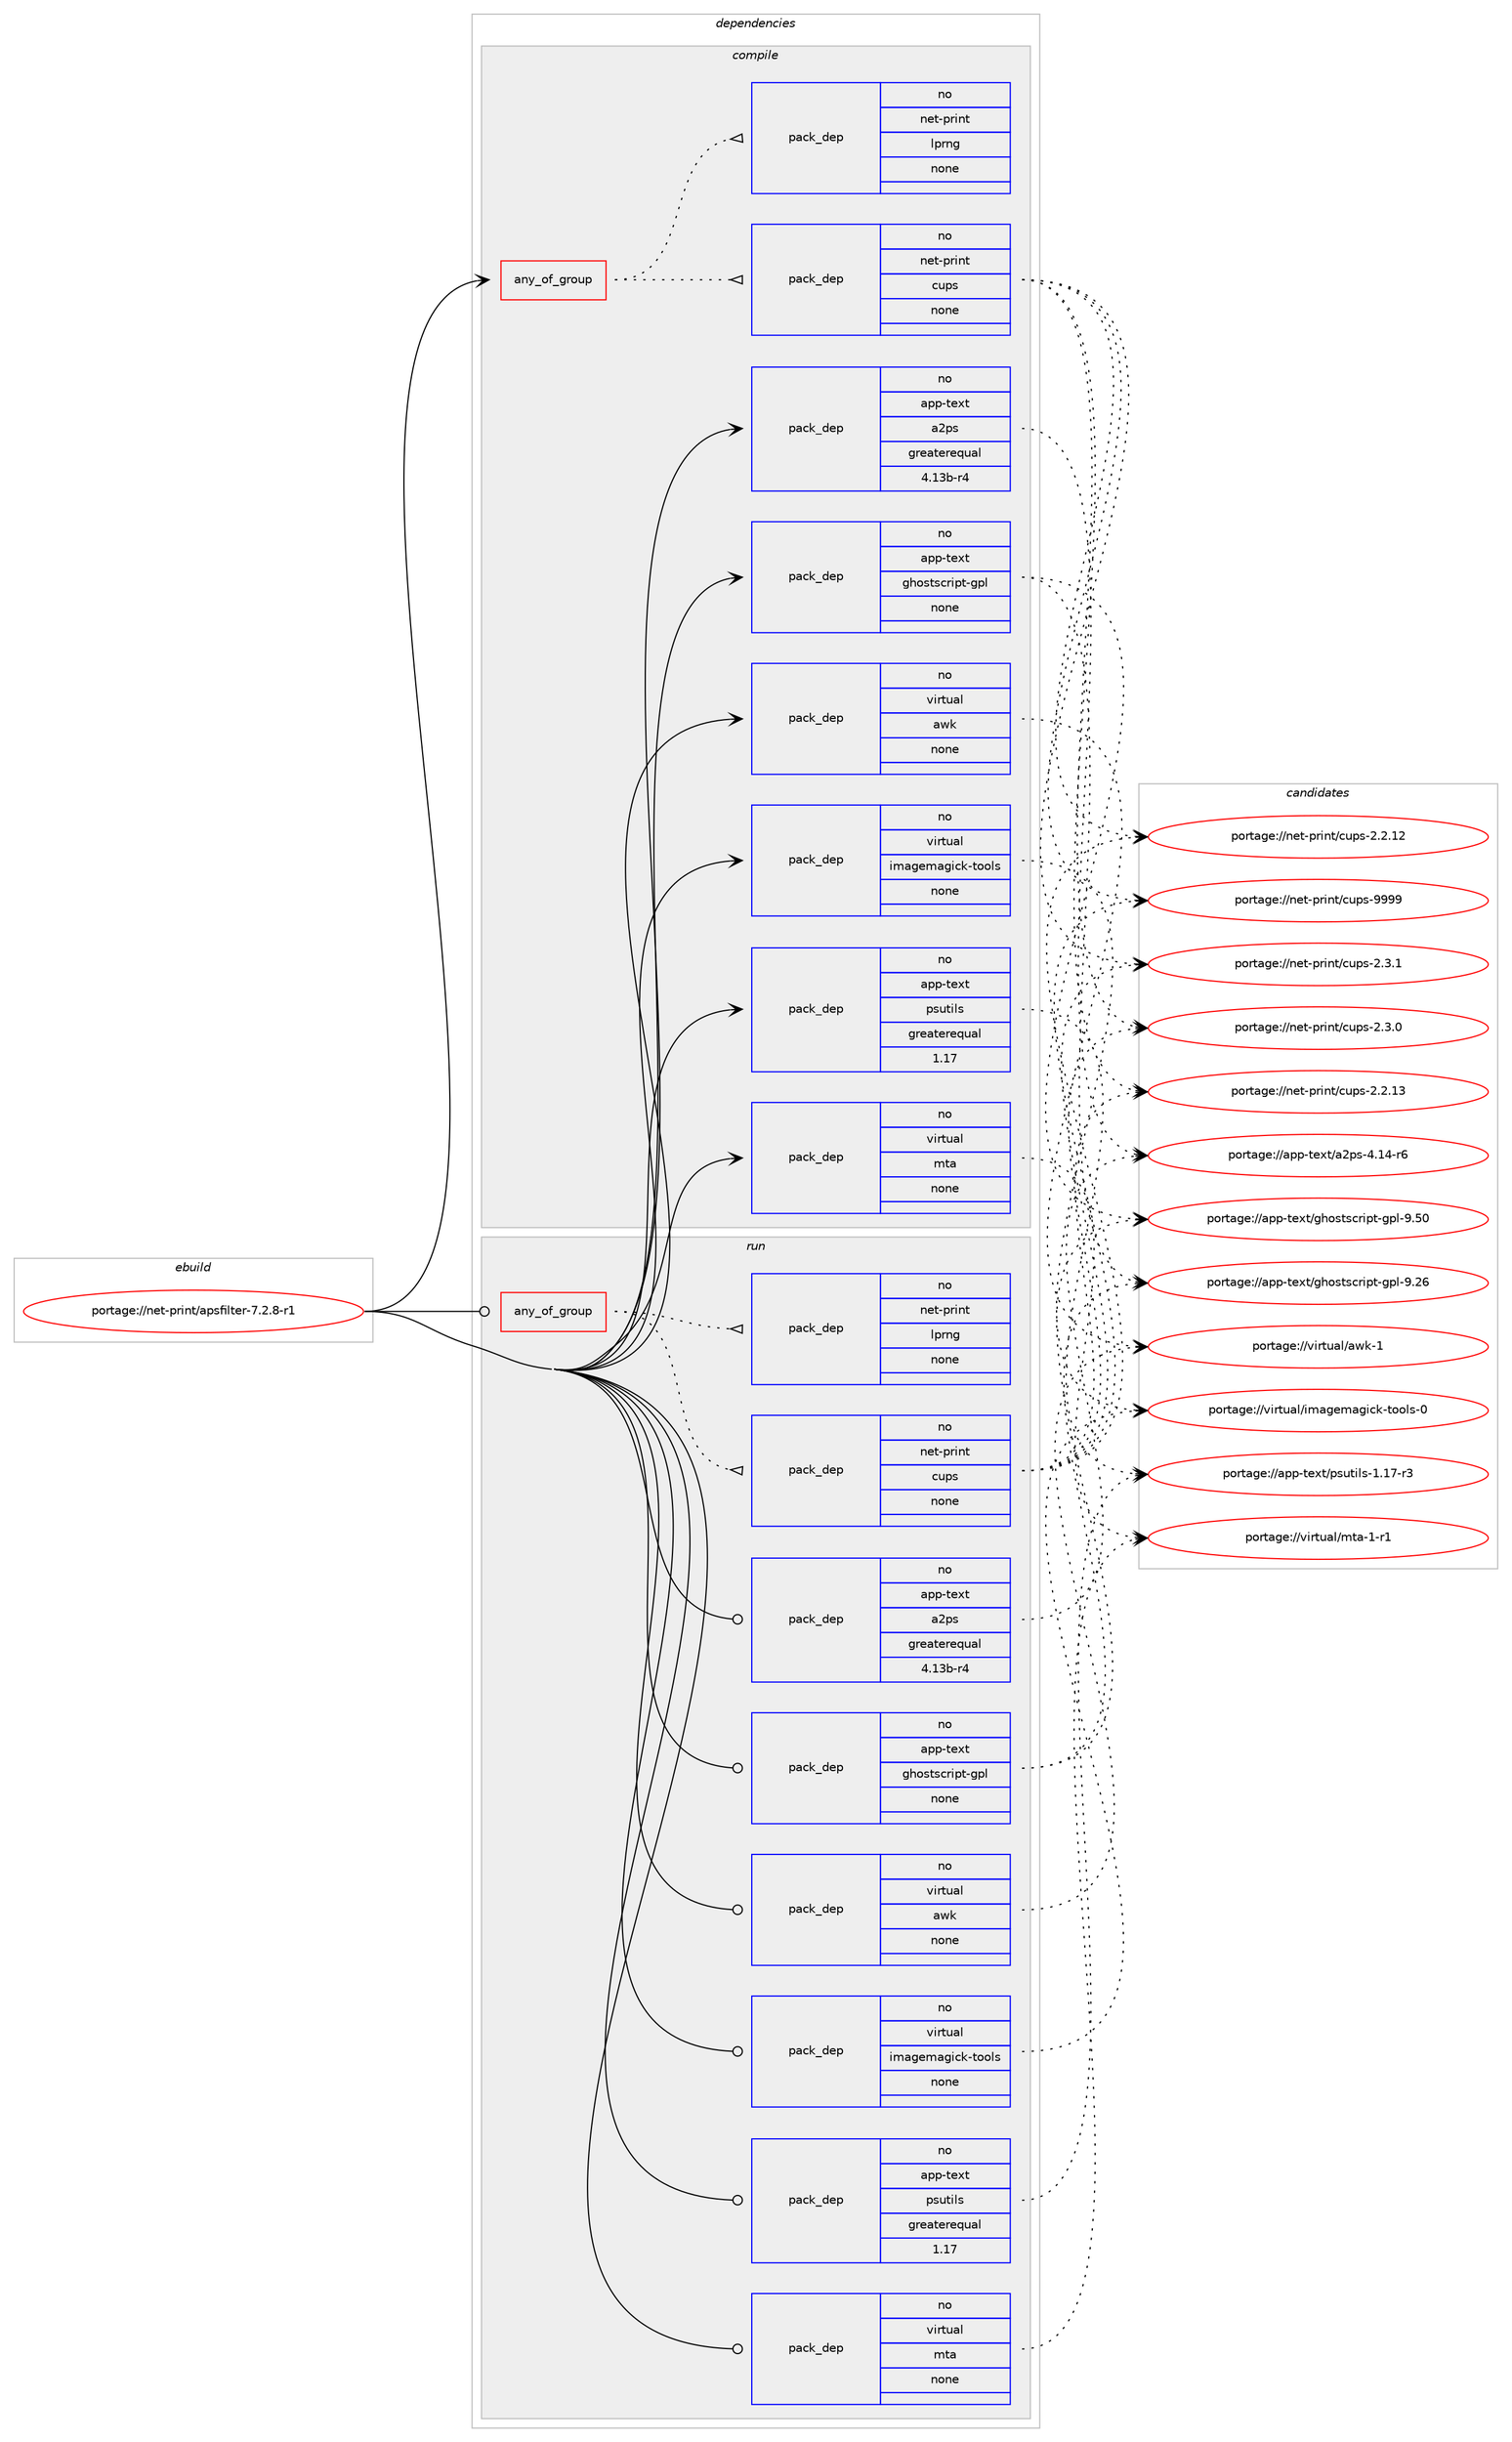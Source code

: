 digraph prolog {

# *************
# Graph options
# *************

newrank=true;
concentrate=true;
compound=true;
graph [rankdir=LR,fontname=Helvetica,fontsize=10,ranksep=1.5];#, ranksep=2.5, nodesep=0.2];
edge  [arrowhead=vee];
node  [fontname=Helvetica,fontsize=10];

# **********
# The ebuild
# **********

subgraph cluster_leftcol {
color=gray;
rank=same;
label=<<i>ebuild</i>>;
id [label="portage://net-print/apsfilter-7.2.8-r1", color=red, width=4, href="../net-print/apsfilter-7.2.8-r1.svg"];
}

# ****************
# The dependencies
# ****************

subgraph cluster_midcol {
color=gray;
label=<<i>dependencies</i>>;
subgraph cluster_compile {
fillcolor="#eeeeee";
style=filled;
label=<<i>compile</i>>;
subgraph any1377 {
dependency73479 [label=<<TABLE BORDER="0" CELLBORDER="1" CELLSPACING="0" CELLPADDING="4"><TR><TD CELLPADDING="10">any_of_group</TD></TR></TABLE>>, shape=none, color=red];subgraph pack57029 {
dependency73480 [label=<<TABLE BORDER="0" CELLBORDER="1" CELLSPACING="0" CELLPADDING="4" WIDTH="220"><TR><TD ROWSPAN="6" CELLPADDING="30">pack_dep</TD></TR><TR><TD WIDTH="110">no</TD></TR><TR><TD>net-print</TD></TR><TR><TD>cups</TD></TR><TR><TD>none</TD></TR><TR><TD></TD></TR></TABLE>>, shape=none, color=blue];
}
dependency73479:e -> dependency73480:w [weight=20,style="dotted",arrowhead="oinv"];
subgraph pack57030 {
dependency73481 [label=<<TABLE BORDER="0" CELLBORDER="1" CELLSPACING="0" CELLPADDING="4" WIDTH="220"><TR><TD ROWSPAN="6" CELLPADDING="30">pack_dep</TD></TR><TR><TD WIDTH="110">no</TD></TR><TR><TD>net-print</TD></TR><TR><TD>lprng</TD></TR><TR><TD>none</TD></TR><TR><TD></TD></TR></TABLE>>, shape=none, color=blue];
}
dependency73479:e -> dependency73481:w [weight=20,style="dotted",arrowhead="oinv"];
}
id:e -> dependency73479:w [weight=20,style="solid",arrowhead="vee"];
subgraph pack57031 {
dependency73482 [label=<<TABLE BORDER="0" CELLBORDER="1" CELLSPACING="0" CELLPADDING="4" WIDTH="220"><TR><TD ROWSPAN="6" CELLPADDING="30">pack_dep</TD></TR><TR><TD WIDTH="110">no</TD></TR><TR><TD>app-text</TD></TR><TR><TD>a2ps</TD></TR><TR><TD>greaterequal</TD></TR><TR><TD>4.13b-r4</TD></TR></TABLE>>, shape=none, color=blue];
}
id:e -> dependency73482:w [weight=20,style="solid",arrowhead="vee"];
subgraph pack57032 {
dependency73483 [label=<<TABLE BORDER="0" CELLBORDER="1" CELLSPACING="0" CELLPADDING="4" WIDTH="220"><TR><TD ROWSPAN="6" CELLPADDING="30">pack_dep</TD></TR><TR><TD WIDTH="110">no</TD></TR><TR><TD>app-text</TD></TR><TR><TD>ghostscript-gpl</TD></TR><TR><TD>none</TD></TR><TR><TD></TD></TR></TABLE>>, shape=none, color=blue];
}
id:e -> dependency73483:w [weight=20,style="solid",arrowhead="vee"];
subgraph pack57033 {
dependency73484 [label=<<TABLE BORDER="0" CELLBORDER="1" CELLSPACING="0" CELLPADDING="4" WIDTH="220"><TR><TD ROWSPAN="6" CELLPADDING="30">pack_dep</TD></TR><TR><TD WIDTH="110">no</TD></TR><TR><TD>app-text</TD></TR><TR><TD>psutils</TD></TR><TR><TD>greaterequal</TD></TR><TR><TD>1.17</TD></TR></TABLE>>, shape=none, color=blue];
}
id:e -> dependency73484:w [weight=20,style="solid",arrowhead="vee"];
subgraph pack57034 {
dependency73485 [label=<<TABLE BORDER="0" CELLBORDER="1" CELLSPACING="0" CELLPADDING="4" WIDTH="220"><TR><TD ROWSPAN="6" CELLPADDING="30">pack_dep</TD></TR><TR><TD WIDTH="110">no</TD></TR><TR><TD>virtual</TD></TR><TR><TD>awk</TD></TR><TR><TD>none</TD></TR><TR><TD></TD></TR></TABLE>>, shape=none, color=blue];
}
id:e -> dependency73485:w [weight=20,style="solid",arrowhead="vee"];
subgraph pack57035 {
dependency73486 [label=<<TABLE BORDER="0" CELLBORDER="1" CELLSPACING="0" CELLPADDING="4" WIDTH="220"><TR><TD ROWSPAN="6" CELLPADDING="30">pack_dep</TD></TR><TR><TD WIDTH="110">no</TD></TR><TR><TD>virtual</TD></TR><TR><TD>imagemagick-tools</TD></TR><TR><TD>none</TD></TR><TR><TD></TD></TR></TABLE>>, shape=none, color=blue];
}
id:e -> dependency73486:w [weight=20,style="solid",arrowhead="vee"];
subgraph pack57036 {
dependency73487 [label=<<TABLE BORDER="0" CELLBORDER="1" CELLSPACING="0" CELLPADDING="4" WIDTH="220"><TR><TD ROWSPAN="6" CELLPADDING="30">pack_dep</TD></TR><TR><TD WIDTH="110">no</TD></TR><TR><TD>virtual</TD></TR><TR><TD>mta</TD></TR><TR><TD>none</TD></TR><TR><TD></TD></TR></TABLE>>, shape=none, color=blue];
}
id:e -> dependency73487:w [weight=20,style="solid",arrowhead="vee"];
}
subgraph cluster_compileandrun {
fillcolor="#eeeeee";
style=filled;
label=<<i>compile and run</i>>;
}
subgraph cluster_run {
fillcolor="#eeeeee";
style=filled;
label=<<i>run</i>>;
subgraph any1378 {
dependency73488 [label=<<TABLE BORDER="0" CELLBORDER="1" CELLSPACING="0" CELLPADDING="4"><TR><TD CELLPADDING="10">any_of_group</TD></TR></TABLE>>, shape=none, color=red];subgraph pack57037 {
dependency73489 [label=<<TABLE BORDER="0" CELLBORDER="1" CELLSPACING="0" CELLPADDING="4" WIDTH="220"><TR><TD ROWSPAN="6" CELLPADDING="30">pack_dep</TD></TR><TR><TD WIDTH="110">no</TD></TR><TR><TD>net-print</TD></TR><TR><TD>cups</TD></TR><TR><TD>none</TD></TR><TR><TD></TD></TR></TABLE>>, shape=none, color=blue];
}
dependency73488:e -> dependency73489:w [weight=20,style="dotted",arrowhead="oinv"];
subgraph pack57038 {
dependency73490 [label=<<TABLE BORDER="0" CELLBORDER="1" CELLSPACING="0" CELLPADDING="4" WIDTH="220"><TR><TD ROWSPAN="6" CELLPADDING="30">pack_dep</TD></TR><TR><TD WIDTH="110">no</TD></TR><TR><TD>net-print</TD></TR><TR><TD>lprng</TD></TR><TR><TD>none</TD></TR><TR><TD></TD></TR></TABLE>>, shape=none, color=blue];
}
dependency73488:e -> dependency73490:w [weight=20,style="dotted",arrowhead="oinv"];
}
id:e -> dependency73488:w [weight=20,style="solid",arrowhead="odot"];
subgraph pack57039 {
dependency73491 [label=<<TABLE BORDER="0" CELLBORDER="1" CELLSPACING="0" CELLPADDING="4" WIDTH="220"><TR><TD ROWSPAN="6" CELLPADDING="30">pack_dep</TD></TR><TR><TD WIDTH="110">no</TD></TR><TR><TD>app-text</TD></TR><TR><TD>a2ps</TD></TR><TR><TD>greaterequal</TD></TR><TR><TD>4.13b-r4</TD></TR></TABLE>>, shape=none, color=blue];
}
id:e -> dependency73491:w [weight=20,style="solid",arrowhead="odot"];
subgraph pack57040 {
dependency73492 [label=<<TABLE BORDER="0" CELLBORDER="1" CELLSPACING="0" CELLPADDING="4" WIDTH="220"><TR><TD ROWSPAN="6" CELLPADDING="30">pack_dep</TD></TR><TR><TD WIDTH="110">no</TD></TR><TR><TD>app-text</TD></TR><TR><TD>ghostscript-gpl</TD></TR><TR><TD>none</TD></TR><TR><TD></TD></TR></TABLE>>, shape=none, color=blue];
}
id:e -> dependency73492:w [weight=20,style="solid",arrowhead="odot"];
subgraph pack57041 {
dependency73493 [label=<<TABLE BORDER="0" CELLBORDER="1" CELLSPACING="0" CELLPADDING="4" WIDTH="220"><TR><TD ROWSPAN="6" CELLPADDING="30">pack_dep</TD></TR><TR><TD WIDTH="110">no</TD></TR><TR><TD>app-text</TD></TR><TR><TD>psutils</TD></TR><TR><TD>greaterequal</TD></TR><TR><TD>1.17</TD></TR></TABLE>>, shape=none, color=blue];
}
id:e -> dependency73493:w [weight=20,style="solid",arrowhead="odot"];
subgraph pack57042 {
dependency73494 [label=<<TABLE BORDER="0" CELLBORDER="1" CELLSPACING="0" CELLPADDING="4" WIDTH="220"><TR><TD ROWSPAN="6" CELLPADDING="30">pack_dep</TD></TR><TR><TD WIDTH="110">no</TD></TR><TR><TD>virtual</TD></TR><TR><TD>awk</TD></TR><TR><TD>none</TD></TR><TR><TD></TD></TR></TABLE>>, shape=none, color=blue];
}
id:e -> dependency73494:w [weight=20,style="solid",arrowhead="odot"];
subgraph pack57043 {
dependency73495 [label=<<TABLE BORDER="0" CELLBORDER="1" CELLSPACING="0" CELLPADDING="4" WIDTH="220"><TR><TD ROWSPAN="6" CELLPADDING="30">pack_dep</TD></TR><TR><TD WIDTH="110">no</TD></TR><TR><TD>virtual</TD></TR><TR><TD>imagemagick-tools</TD></TR><TR><TD>none</TD></TR><TR><TD></TD></TR></TABLE>>, shape=none, color=blue];
}
id:e -> dependency73495:w [weight=20,style="solid",arrowhead="odot"];
subgraph pack57044 {
dependency73496 [label=<<TABLE BORDER="0" CELLBORDER="1" CELLSPACING="0" CELLPADDING="4" WIDTH="220"><TR><TD ROWSPAN="6" CELLPADDING="30">pack_dep</TD></TR><TR><TD WIDTH="110">no</TD></TR><TR><TD>virtual</TD></TR><TR><TD>mta</TD></TR><TR><TD>none</TD></TR><TR><TD></TD></TR></TABLE>>, shape=none, color=blue];
}
id:e -> dependency73496:w [weight=20,style="solid",arrowhead="odot"];
}
}

# **************
# The candidates
# **************

subgraph cluster_choices {
rank=same;
color=gray;
label=<<i>candidates</i>>;

subgraph choice57029 {
color=black;
nodesep=1;
choice1101011164511211410511011647991171121154557575757 [label="portage://net-print/cups-9999", color=red, width=4,href="../net-print/cups-9999.svg"];
choice110101116451121141051101164799117112115455046514649 [label="portage://net-print/cups-2.3.1", color=red, width=4,href="../net-print/cups-2.3.1.svg"];
choice110101116451121141051101164799117112115455046514648 [label="portage://net-print/cups-2.3.0", color=red, width=4,href="../net-print/cups-2.3.0.svg"];
choice11010111645112114105110116479911711211545504650464951 [label="portage://net-print/cups-2.2.13", color=red, width=4,href="../net-print/cups-2.2.13.svg"];
choice11010111645112114105110116479911711211545504650464950 [label="portage://net-print/cups-2.2.12", color=red, width=4,href="../net-print/cups-2.2.12.svg"];
dependency73480:e -> choice1101011164511211410511011647991171121154557575757:w [style=dotted,weight="100"];
dependency73480:e -> choice110101116451121141051101164799117112115455046514649:w [style=dotted,weight="100"];
dependency73480:e -> choice110101116451121141051101164799117112115455046514648:w [style=dotted,weight="100"];
dependency73480:e -> choice11010111645112114105110116479911711211545504650464951:w [style=dotted,weight="100"];
dependency73480:e -> choice11010111645112114105110116479911711211545504650464950:w [style=dotted,weight="100"];
}
subgraph choice57030 {
color=black;
nodesep=1;
}
subgraph choice57031 {
color=black;
nodesep=1;
choice971121124511610112011647975011211545524649524511454 [label="portage://app-text/a2ps-4.14-r6", color=red, width=4,href="../app-text/a2ps-4.14-r6.svg"];
dependency73482:e -> choice971121124511610112011647975011211545524649524511454:w [style=dotted,weight="100"];
}
subgraph choice57032 {
color=black;
nodesep=1;
choice97112112451161011201164710310411111511611599114105112116451031121084557465348 [label="portage://app-text/ghostscript-gpl-9.50", color=red, width=4,href="../app-text/ghostscript-gpl-9.50.svg"];
choice97112112451161011201164710310411111511611599114105112116451031121084557465054 [label="portage://app-text/ghostscript-gpl-9.26", color=red, width=4,href="../app-text/ghostscript-gpl-9.26.svg"];
dependency73483:e -> choice97112112451161011201164710310411111511611599114105112116451031121084557465348:w [style=dotted,weight="100"];
dependency73483:e -> choice97112112451161011201164710310411111511611599114105112116451031121084557465054:w [style=dotted,weight="100"];
}
subgraph choice57033 {
color=black;
nodesep=1;
choice97112112451161011201164711211511711610510811545494649554511451 [label="portage://app-text/psutils-1.17-r3", color=red, width=4,href="../app-text/psutils-1.17-r3.svg"];
dependency73484:e -> choice97112112451161011201164711211511711610510811545494649554511451:w [style=dotted,weight="100"];
}
subgraph choice57034 {
color=black;
nodesep=1;
choice1181051141161179710847971191074549 [label="portage://virtual/awk-1", color=red, width=4,href="../virtual/awk-1.svg"];
dependency73485:e -> choice1181051141161179710847971191074549:w [style=dotted,weight="100"];
}
subgraph choice57035 {
color=black;
nodesep=1;
choice1181051141161179710847105109971031011099710310599107451161111111081154548 [label="portage://virtual/imagemagick-tools-0", color=red, width=4,href="../virtual/imagemagick-tools-0.svg"];
dependency73486:e -> choice1181051141161179710847105109971031011099710310599107451161111111081154548:w [style=dotted,weight="100"];
}
subgraph choice57036 {
color=black;
nodesep=1;
choice11810511411611797108471091169745494511449 [label="portage://virtual/mta-1-r1", color=red, width=4,href="../virtual/mta-1-r1.svg"];
dependency73487:e -> choice11810511411611797108471091169745494511449:w [style=dotted,weight="100"];
}
subgraph choice57037 {
color=black;
nodesep=1;
choice1101011164511211410511011647991171121154557575757 [label="portage://net-print/cups-9999", color=red, width=4,href="../net-print/cups-9999.svg"];
choice110101116451121141051101164799117112115455046514649 [label="portage://net-print/cups-2.3.1", color=red, width=4,href="../net-print/cups-2.3.1.svg"];
choice110101116451121141051101164799117112115455046514648 [label="portage://net-print/cups-2.3.0", color=red, width=4,href="../net-print/cups-2.3.0.svg"];
choice11010111645112114105110116479911711211545504650464951 [label="portage://net-print/cups-2.2.13", color=red, width=4,href="../net-print/cups-2.2.13.svg"];
choice11010111645112114105110116479911711211545504650464950 [label="portage://net-print/cups-2.2.12", color=red, width=4,href="../net-print/cups-2.2.12.svg"];
dependency73489:e -> choice1101011164511211410511011647991171121154557575757:w [style=dotted,weight="100"];
dependency73489:e -> choice110101116451121141051101164799117112115455046514649:w [style=dotted,weight="100"];
dependency73489:e -> choice110101116451121141051101164799117112115455046514648:w [style=dotted,weight="100"];
dependency73489:e -> choice11010111645112114105110116479911711211545504650464951:w [style=dotted,weight="100"];
dependency73489:e -> choice11010111645112114105110116479911711211545504650464950:w [style=dotted,weight="100"];
}
subgraph choice57038 {
color=black;
nodesep=1;
}
subgraph choice57039 {
color=black;
nodesep=1;
choice971121124511610112011647975011211545524649524511454 [label="portage://app-text/a2ps-4.14-r6", color=red, width=4,href="../app-text/a2ps-4.14-r6.svg"];
dependency73491:e -> choice971121124511610112011647975011211545524649524511454:w [style=dotted,weight="100"];
}
subgraph choice57040 {
color=black;
nodesep=1;
choice97112112451161011201164710310411111511611599114105112116451031121084557465348 [label="portage://app-text/ghostscript-gpl-9.50", color=red, width=4,href="../app-text/ghostscript-gpl-9.50.svg"];
choice97112112451161011201164710310411111511611599114105112116451031121084557465054 [label="portage://app-text/ghostscript-gpl-9.26", color=red, width=4,href="../app-text/ghostscript-gpl-9.26.svg"];
dependency73492:e -> choice97112112451161011201164710310411111511611599114105112116451031121084557465348:w [style=dotted,weight="100"];
dependency73492:e -> choice97112112451161011201164710310411111511611599114105112116451031121084557465054:w [style=dotted,weight="100"];
}
subgraph choice57041 {
color=black;
nodesep=1;
choice97112112451161011201164711211511711610510811545494649554511451 [label="portage://app-text/psutils-1.17-r3", color=red, width=4,href="../app-text/psutils-1.17-r3.svg"];
dependency73493:e -> choice97112112451161011201164711211511711610510811545494649554511451:w [style=dotted,weight="100"];
}
subgraph choice57042 {
color=black;
nodesep=1;
choice1181051141161179710847971191074549 [label="portage://virtual/awk-1", color=red, width=4,href="../virtual/awk-1.svg"];
dependency73494:e -> choice1181051141161179710847971191074549:w [style=dotted,weight="100"];
}
subgraph choice57043 {
color=black;
nodesep=1;
choice1181051141161179710847105109971031011099710310599107451161111111081154548 [label="portage://virtual/imagemagick-tools-0", color=red, width=4,href="../virtual/imagemagick-tools-0.svg"];
dependency73495:e -> choice1181051141161179710847105109971031011099710310599107451161111111081154548:w [style=dotted,weight="100"];
}
subgraph choice57044 {
color=black;
nodesep=1;
choice11810511411611797108471091169745494511449 [label="portage://virtual/mta-1-r1", color=red, width=4,href="../virtual/mta-1-r1.svg"];
dependency73496:e -> choice11810511411611797108471091169745494511449:w [style=dotted,weight="100"];
}
}

}
